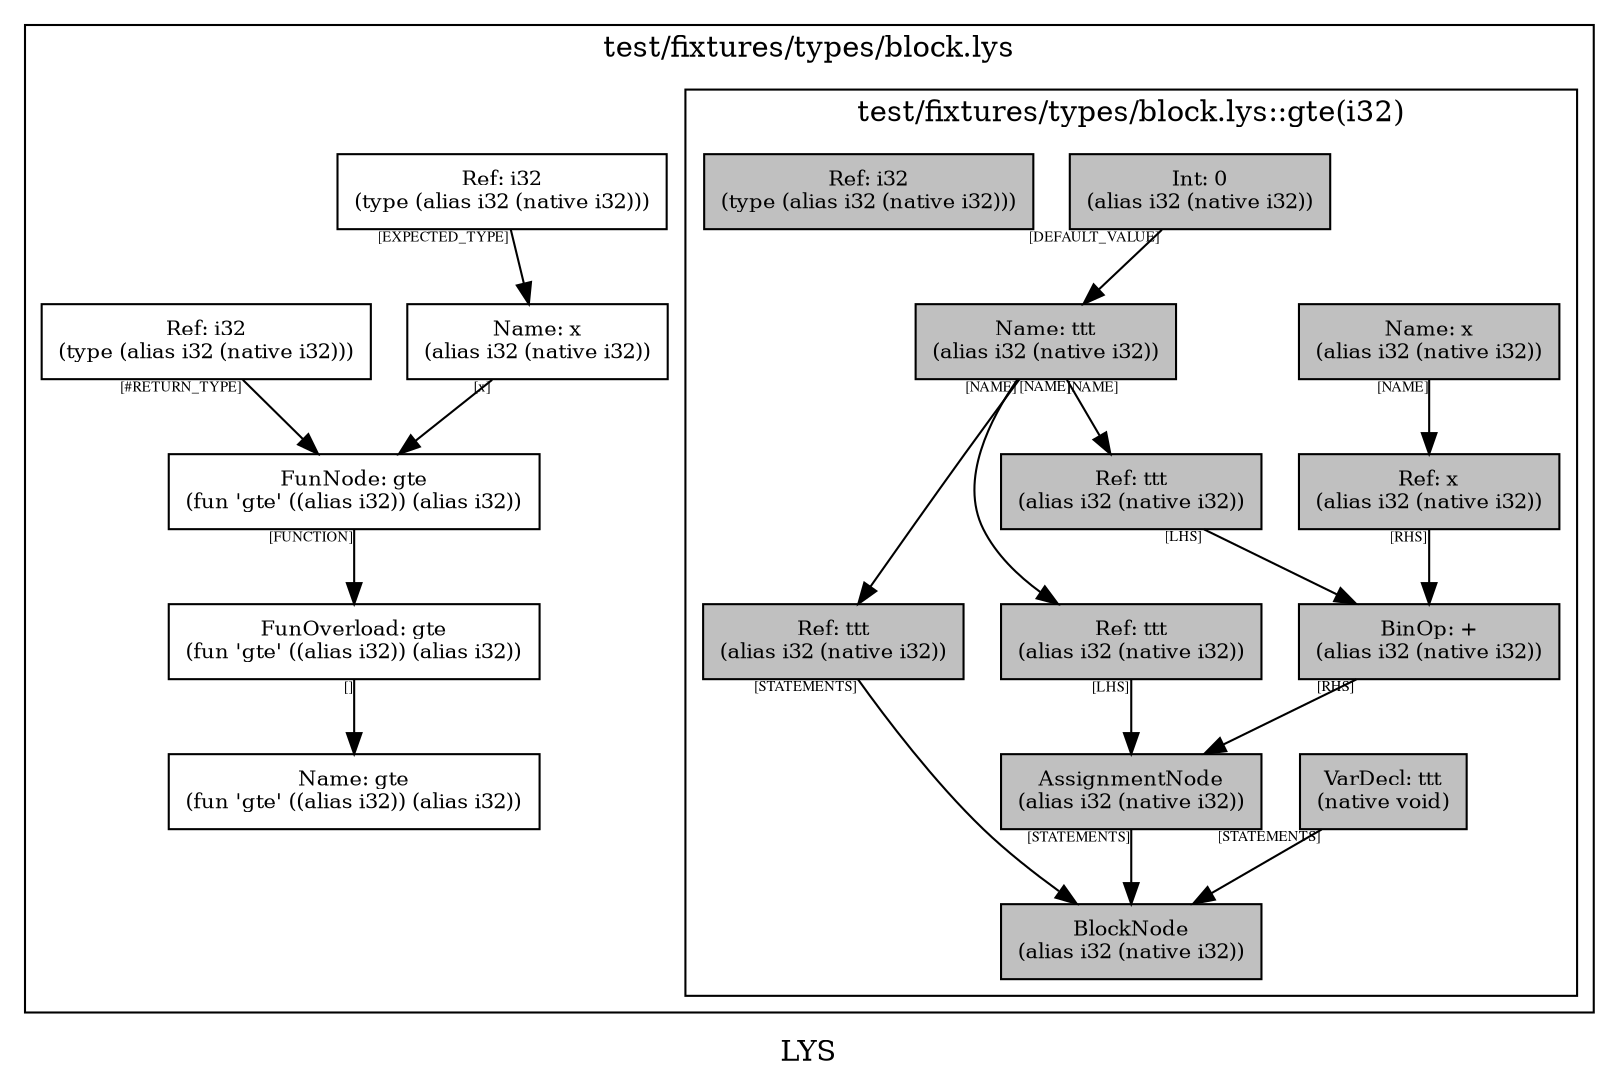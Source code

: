 digraph LYS {
  node [shape=box,fontsize=10];
  subgraph "cluster_test/fixtures/types/block.lys" {
    1 [label="FunOverload: gte\n(fun 'gte' ((alias i32)) (alias i32))", fillcolor=grey];
    2 [label="FunNode: gte\n(fun 'gte' ((alias i32)) (alias i32))", fillcolor=grey];
    3 [label="Ref: i32\n(type (alias i32 (native i32)))", fillcolor=grey];
    4 [label="Name: x\n(alias i32 (native i32))", fillcolor=grey];
    5 [label="Ref: i32\n(type (alias i32 (native i32)))", fillcolor=grey];
    6 [label="Name: gte\n(fun 'gte' ((alias i32)) (alias i32))", fillcolor=grey];
    subgraph "cluster_test/fixtures/types/block.lys_0" { rankdir=TB;
      node [style=filled, fillcolor=grey];
      7 [label="Name: x\n(alias i32 (native i32))", fillcolor=grey];
      8 [label="BlockNode\n(alias i32 (native i32))", fillcolor=grey];
      9 [label="VarDecl: ttt\n(native void)", fillcolor=grey];
      10 [label="Name: ttt\n(alias i32 (native i32))", fillcolor=grey];
      11 [label="Int: 0\n(alias i32 (native i32))", fillcolor=grey];
      12 [label="AssignmentNode\n(alias i32 (native i32))", fillcolor=grey];
      13 [label="Ref: ttt\n(alias i32 (native i32))", fillcolor=grey];
      14 [label="BinOp: +\n(alias i32 (native i32))", fillcolor=grey];
      15 [label="Ref: ttt\n(alias i32 (native i32))", fillcolor=grey];
      16 [label="Ref: x\n(alias i32 (native i32))", fillcolor=grey];
      17 [label="Ref: ttt\n(alias i32 (native i32))", fillcolor=grey];
      18 [label="Ref: i32\n(type (alias i32 (native i32)))", fillcolor=grey];
      label="test/fixtures/types/block.lys::gte(i32)";
    }
    label="test/fixtures/types/block.lys";
  }
  1 -> 6[taillabel="[]" fontsize=7 fontname="times" color="black" ];
  2 -> 1[taillabel="[FUNCTION]" fontsize=7 fontname="times" color="black" ];
  3 -> 4[taillabel="[EXPECTED_TYPE]" fontsize=7 fontname="times" color="black" ];
  4 -> 2[taillabel="[x]" fontsize=7 fontname="times" color="black" ];
  5 -> 2[taillabel="[#RETURN_TYPE]" fontsize=7 fontname="times" color="black" ];
  7 -> 16[taillabel="[NAME]" fontsize=7 fontname="times" color="black" ];
  9 -> 8[taillabel="[STATEMENTS]" fontsize=7 fontname="times" color="black" ];
  10 -> 13[taillabel="[NAME]" fontsize=7 fontname="times" color="black" ];
  10 -> 15[taillabel="[NAME]" fontsize=7 fontname="times" color="black" ];
  10 -> 17[taillabel="[NAME]" fontsize=7 fontname="times" color="black" ];
  11 -> 10[taillabel="[DEFAULT_VALUE]" fontsize=7 fontname="times" color="black" ];
  12 -> 8[taillabel="[STATEMENTS]" fontsize=7 fontname="times" color="black" ];
  13 -> 12[taillabel="[LHS]" fontsize=7 fontname="times" color="black" ];
  14 -> 12[taillabel="[RHS]" fontsize=7 fontname="times" color="black" ];
  15 -> 14[taillabel="[LHS]" fontsize=7 fontname="times" color="black" ];
  16 -> 14[taillabel="[RHS]" fontsize=7 fontname="times" color="black" ];
  17 -> 8[taillabel="[STATEMENTS]" fontsize=7 fontname="times" color="black" ];
  label="LYS";
}
